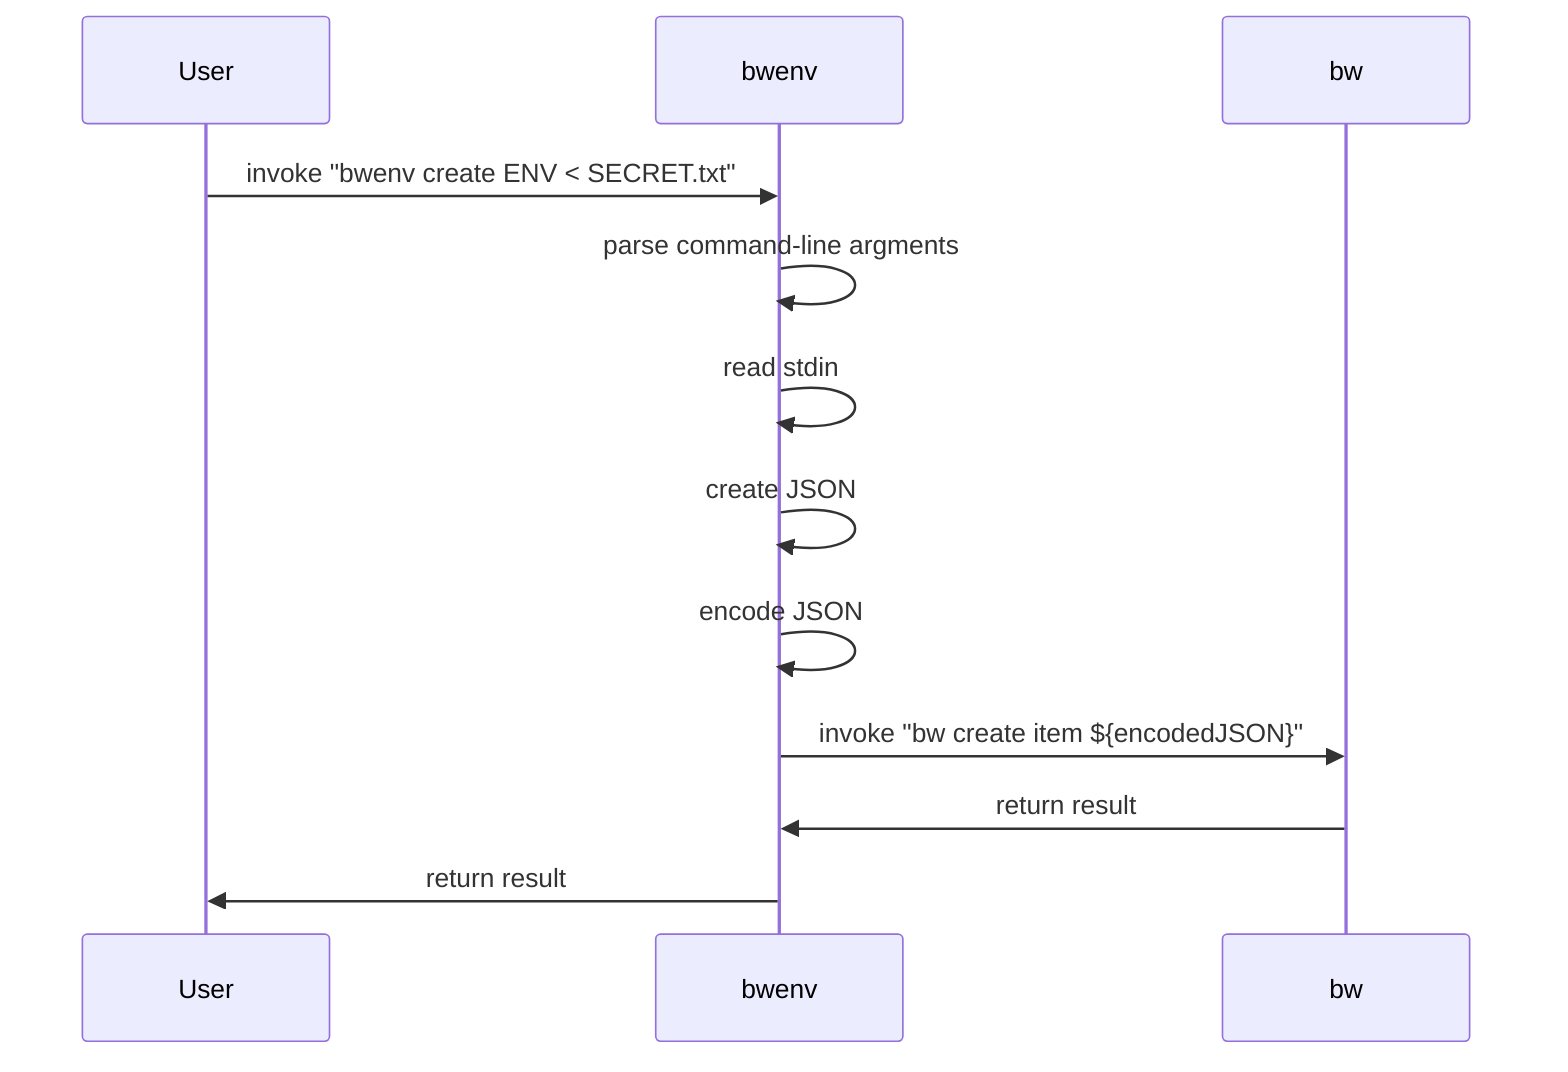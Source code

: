 sequenceDiagram
    User ->> bwenv: invoke "bwenv create ENV < SECRET.txt"
    bwenv ->> bwenv: parse command-line argments
    bwenv ->> bwenv: read stdin
    bwenv ->> bwenv: create JSON
    bwenv ->> bwenv: encode JSON
    bwenv ->> bw: invoke "bw create item ${encodedJSON}"
    bw ->> bwenv: return result
    bwenv ->> User: return result